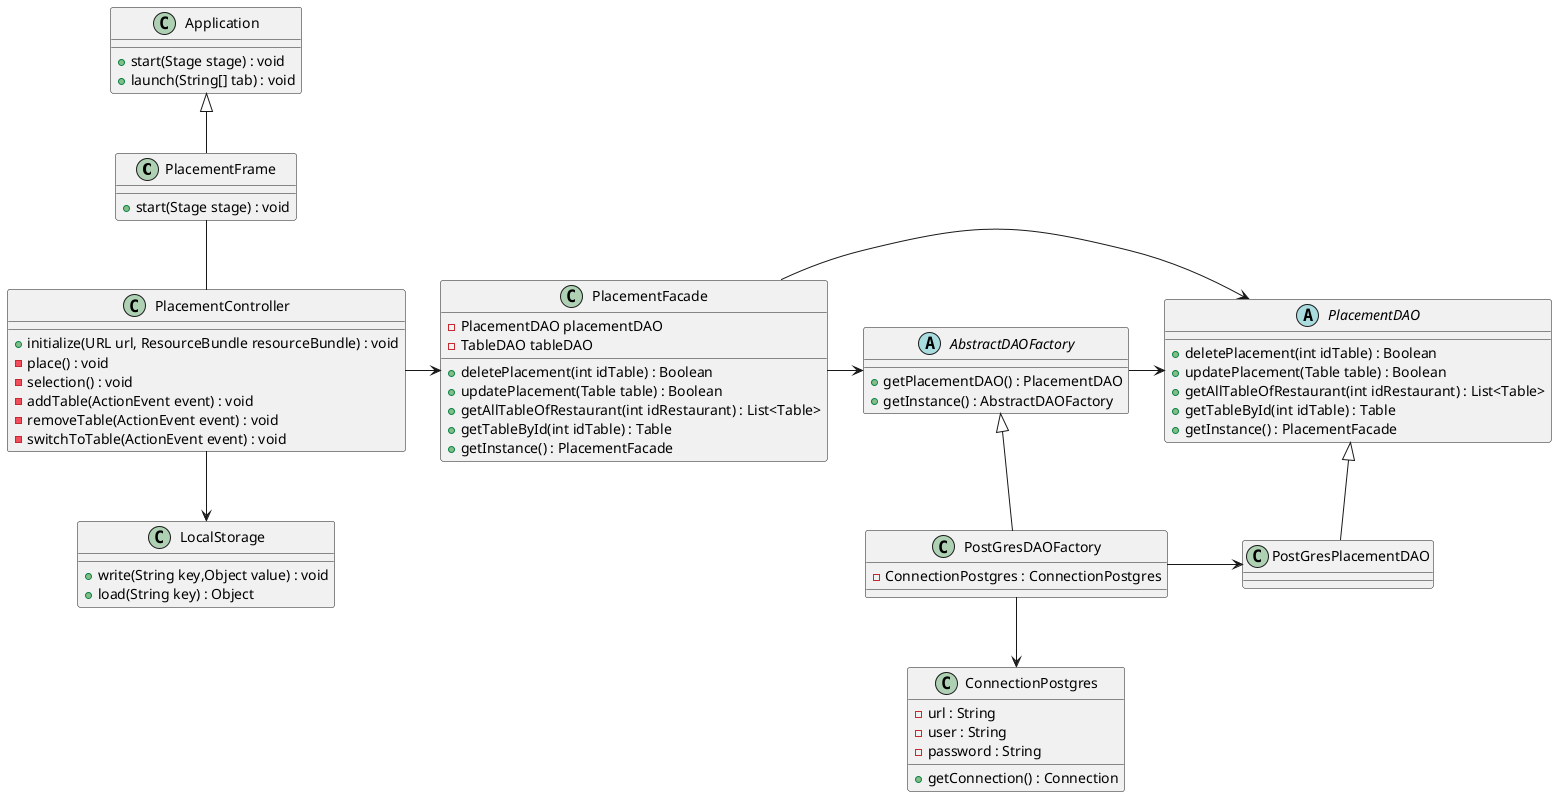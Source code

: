 @startuml

class PlacementFrame {
  + start(Stage stage) : void
}

class Application {
  + start(Stage stage) : void
  + launch(String[] tab) : void
}

class PlacementController {
  + initialize(URL url, ResourceBundle resourceBundle) : void
  - place() : void
  - selection() : void
  - addTable(ActionEvent event) : void
  - removeTable(ActionEvent event) : void
  - switchToTable(ActionEvent event) : void
}


class PlacementFacade{
  - PlacementDAO placementDAO
  - TableDAO tableDAO
  + deletePlacement(int idTable) : Boolean
  + updatePlacement(Table table) : Boolean
  + getAllTableOfRestaurant(int idRestaurant) : List<Table>
  + getTableById(int idTable) : Table
  + getInstance() : PlacementFacade
}


abstract class AbstractDAOFactory{
  + getPlacementDAO() : PlacementDAO
  + getInstance() : AbstractDAOFactory
}

class PostGresDAOFactory{
  -ConnectionPostgres : ConnectionPostgres
}

class PostGresPlacementDAO{}


abstract class PlacementDAO{
  + deletePlacement(int idTable) : Boolean
  + updatePlacement(Table table) : Boolean
  + getAllTableOfRestaurant(int idRestaurant) : List<Table>
  + getTableById(int idTable) : Table
  + getInstance() : PlacementFacade
}

class ConnectionPostgres{
  - url : String
  - user : String
  - password : String
  + getConnection() : Connection
}

class LocalStorage{
 + write(String key,Object value) : void
 + load(String key) : Object
}

Application <|-- PlacementFrame

PlacementController -> PlacementFacade

PlacementController --> LocalStorage

PlacementFrame -- PlacementController


PlacementFacade -> PlacementDAO
PlacementFacade -> AbstractDAOFactory

AbstractDAOFactory <|-- PostGresDAOFactory
PlacementDAO <|-- PostGresPlacementDAO
PostGresDAOFactory --> ConnectionPostgres
PostGresDAOFactory -> PostGresPlacementDAO
AbstractDAOFactory -> PlacementDAO

@enduml

